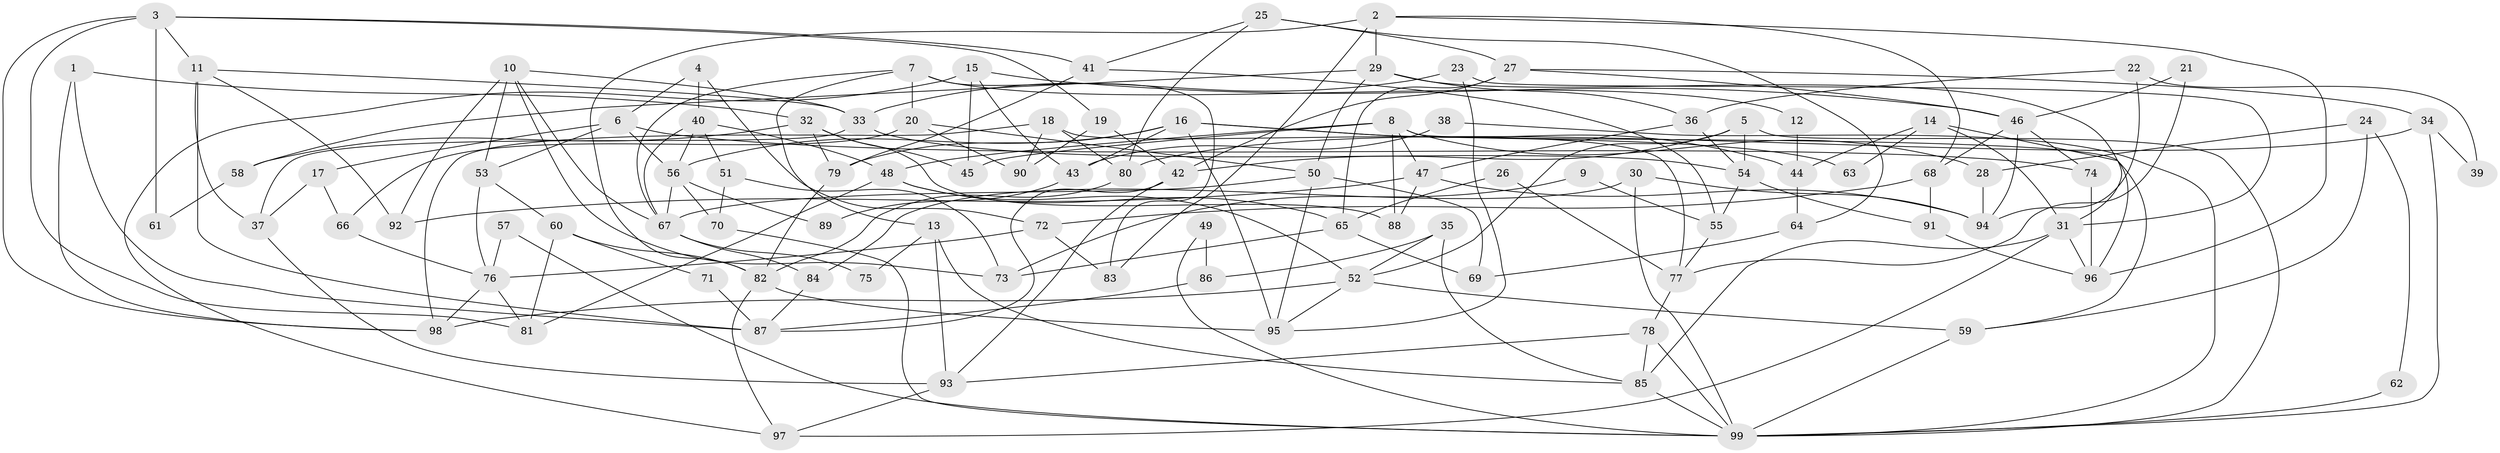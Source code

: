 // coarse degree distribution, {11: 0.014285714285714285, 6: 0.1, 3: 0.2, 10: 0.02857142857142857, 4: 0.2571428571428571, 13: 0.014285714285714285, 2: 0.17142857142857143, 8: 0.02857142857142857, 9: 0.014285714285714285, 5: 0.15714285714285714, 12: 0.014285714285714285}
// Generated by graph-tools (version 1.1) at 2025/51/03/04/25 22:51:17]
// undirected, 99 vertices, 198 edges
graph export_dot {
  node [color=gray90,style=filled];
  1;
  2;
  3;
  4;
  5;
  6;
  7;
  8;
  9;
  10;
  11;
  12;
  13;
  14;
  15;
  16;
  17;
  18;
  19;
  20;
  21;
  22;
  23;
  24;
  25;
  26;
  27;
  28;
  29;
  30;
  31;
  32;
  33;
  34;
  35;
  36;
  37;
  38;
  39;
  40;
  41;
  42;
  43;
  44;
  45;
  46;
  47;
  48;
  49;
  50;
  51;
  52;
  53;
  54;
  55;
  56;
  57;
  58;
  59;
  60;
  61;
  62;
  63;
  64;
  65;
  66;
  67;
  68;
  69;
  70;
  71;
  72;
  73;
  74;
  75;
  76;
  77;
  78;
  79;
  80;
  81;
  82;
  83;
  84;
  85;
  86;
  87;
  88;
  89;
  90;
  91;
  92;
  93;
  94;
  95;
  96;
  97;
  98;
  99;
  1 -- 98;
  1 -- 87;
  1 -- 32;
  2 -- 82;
  2 -- 29;
  2 -- 68;
  2 -- 83;
  2 -- 96;
  3 -- 41;
  3 -- 81;
  3 -- 11;
  3 -- 19;
  3 -- 61;
  3 -- 98;
  4 -- 72;
  4 -- 6;
  4 -- 40;
  5 -- 54;
  5 -- 52;
  5 -- 42;
  5 -- 99;
  6 -- 74;
  6 -- 17;
  6 -- 53;
  6 -- 56;
  7 -- 67;
  7 -- 20;
  7 -- 12;
  7 -- 13;
  7 -- 83;
  8 -- 59;
  8 -- 45;
  8 -- 28;
  8 -- 47;
  8 -- 48;
  8 -- 88;
  9 -- 55;
  9 -- 73;
  10 -- 67;
  10 -- 53;
  10 -- 33;
  10 -- 73;
  10 -- 92;
  11 -- 33;
  11 -- 37;
  11 -- 87;
  11 -- 92;
  12 -- 44;
  13 -- 85;
  13 -- 75;
  13 -- 93;
  14 -- 31;
  14 -- 96;
  14 -- 44;
  14 -- 63;
  15 -- 97;
  15 -- 46;
  15 -- 43;
  15 -- 45;
  16 -- 56;
  16 -- 95;
  16 -- 43;
  16 -- 44;
  16 -- 63;
  16 -- 79;
  17 -- 37;
  17 -- 66;
  18 -- 80;
  18 -- 98;
  18 -- 77;
  18 -- 90;
  19 -- 42;
  19 -- 90;
  20 -- 90;
  20 -- 50;
  20 -- 66;
  21 -- 46;
  21 -- 77;
  22 -- 94;
  22 -- 36;
  22 -- 39;
  23 -- 33;
  23 -- 31;
  23 -- 95;
  24 -- 28;
  24 -- 59;
  24 -- 62;
  25 -- 41;
  25 -- 80;
  25 -- 27;
  25 -- 64;
  26 -- 65;
  26 -- 77;
  27 -- 46;
  27 -- 34;
  27 -- 42;
  27 -- 65;
  28 -- 94;
  29 -- 31;
  29 -- 50;
  29 -- 36;
  29 -- 58;
  30 -- 84;
  30 -- 99;
  30 -- 94;
  31 -- 97;
  31 -- 96;
  31 -- 85;
  32 -- 88;
  32 -- 45;
  32 -- 58;
  32 -- 79;
  33 -- 37;
  33 -- 54;
  34 -- 99;
  34 -- 39;
  34 -- 80;
  35 -- 52;
  35 -- 85;
  35 -- 86;
  36 -- 47;
  36 -- 54;
  37 -- 93;
  38 -- 43;
  38 -- 99;
  40 -- 48;
  40 -- 51;
  40 -- 56;
  40 -- 67;
  41 -- 79;
  41 -- 55;
  42 -- 87;
  42 -- 93;
  43 -- 89;
  44 -- 64;
  46 -- 68;
  46 -- 94;
  46 -- 74;
  47 -- 92;
  47 -- 88;
  47 -- 94;
  48 -- 65;
  48 -- 52;
  48 -- 81;
  49 -- 99;
  49 -- 86;
  50 -- 69;
  50 -- 67;
  50 -- 95;
  51 -- 70;
  51 -- 73;
  52 -- 95;
  52 -- 59;
  52 -- 98;
  53 -- 76;
  53 -- 60;
  54 -- 55;
  54 -- 91;
  55 -- 77;
  56 -- 67;
  56 -- 70;
  56 -- 89;
  57 -- 99;
  57 -- 76;
  58 -- 61;
  59 -- 99;
  60 -- 82;
  60 -- 71;
  60 -- 81;
  62 -- 99;
  64 -- 69;
  65 -- 73;
  65 -- 69;
  66 -- 76;
  67 -- 75;
  67 -- 84;
  68 -- 72;
  68 -- 91;
  70 -- 99;
  71 -- 87;
  72 -- 76;
  72 -- 83;
  74 -- 96;
  76 -- 81;
  76 -- 98;
  77 -- 78;
  78 -- 85;
  78 -- 93;
  78 -- 99;
  79 -- 82;
  80 -- 82;
  82 -- 95;
  82 -- 97;
  84 -- 87;
  85 -- 99;
  86 -- 87;
  91 -- 96;
  93 -- 97;
}
